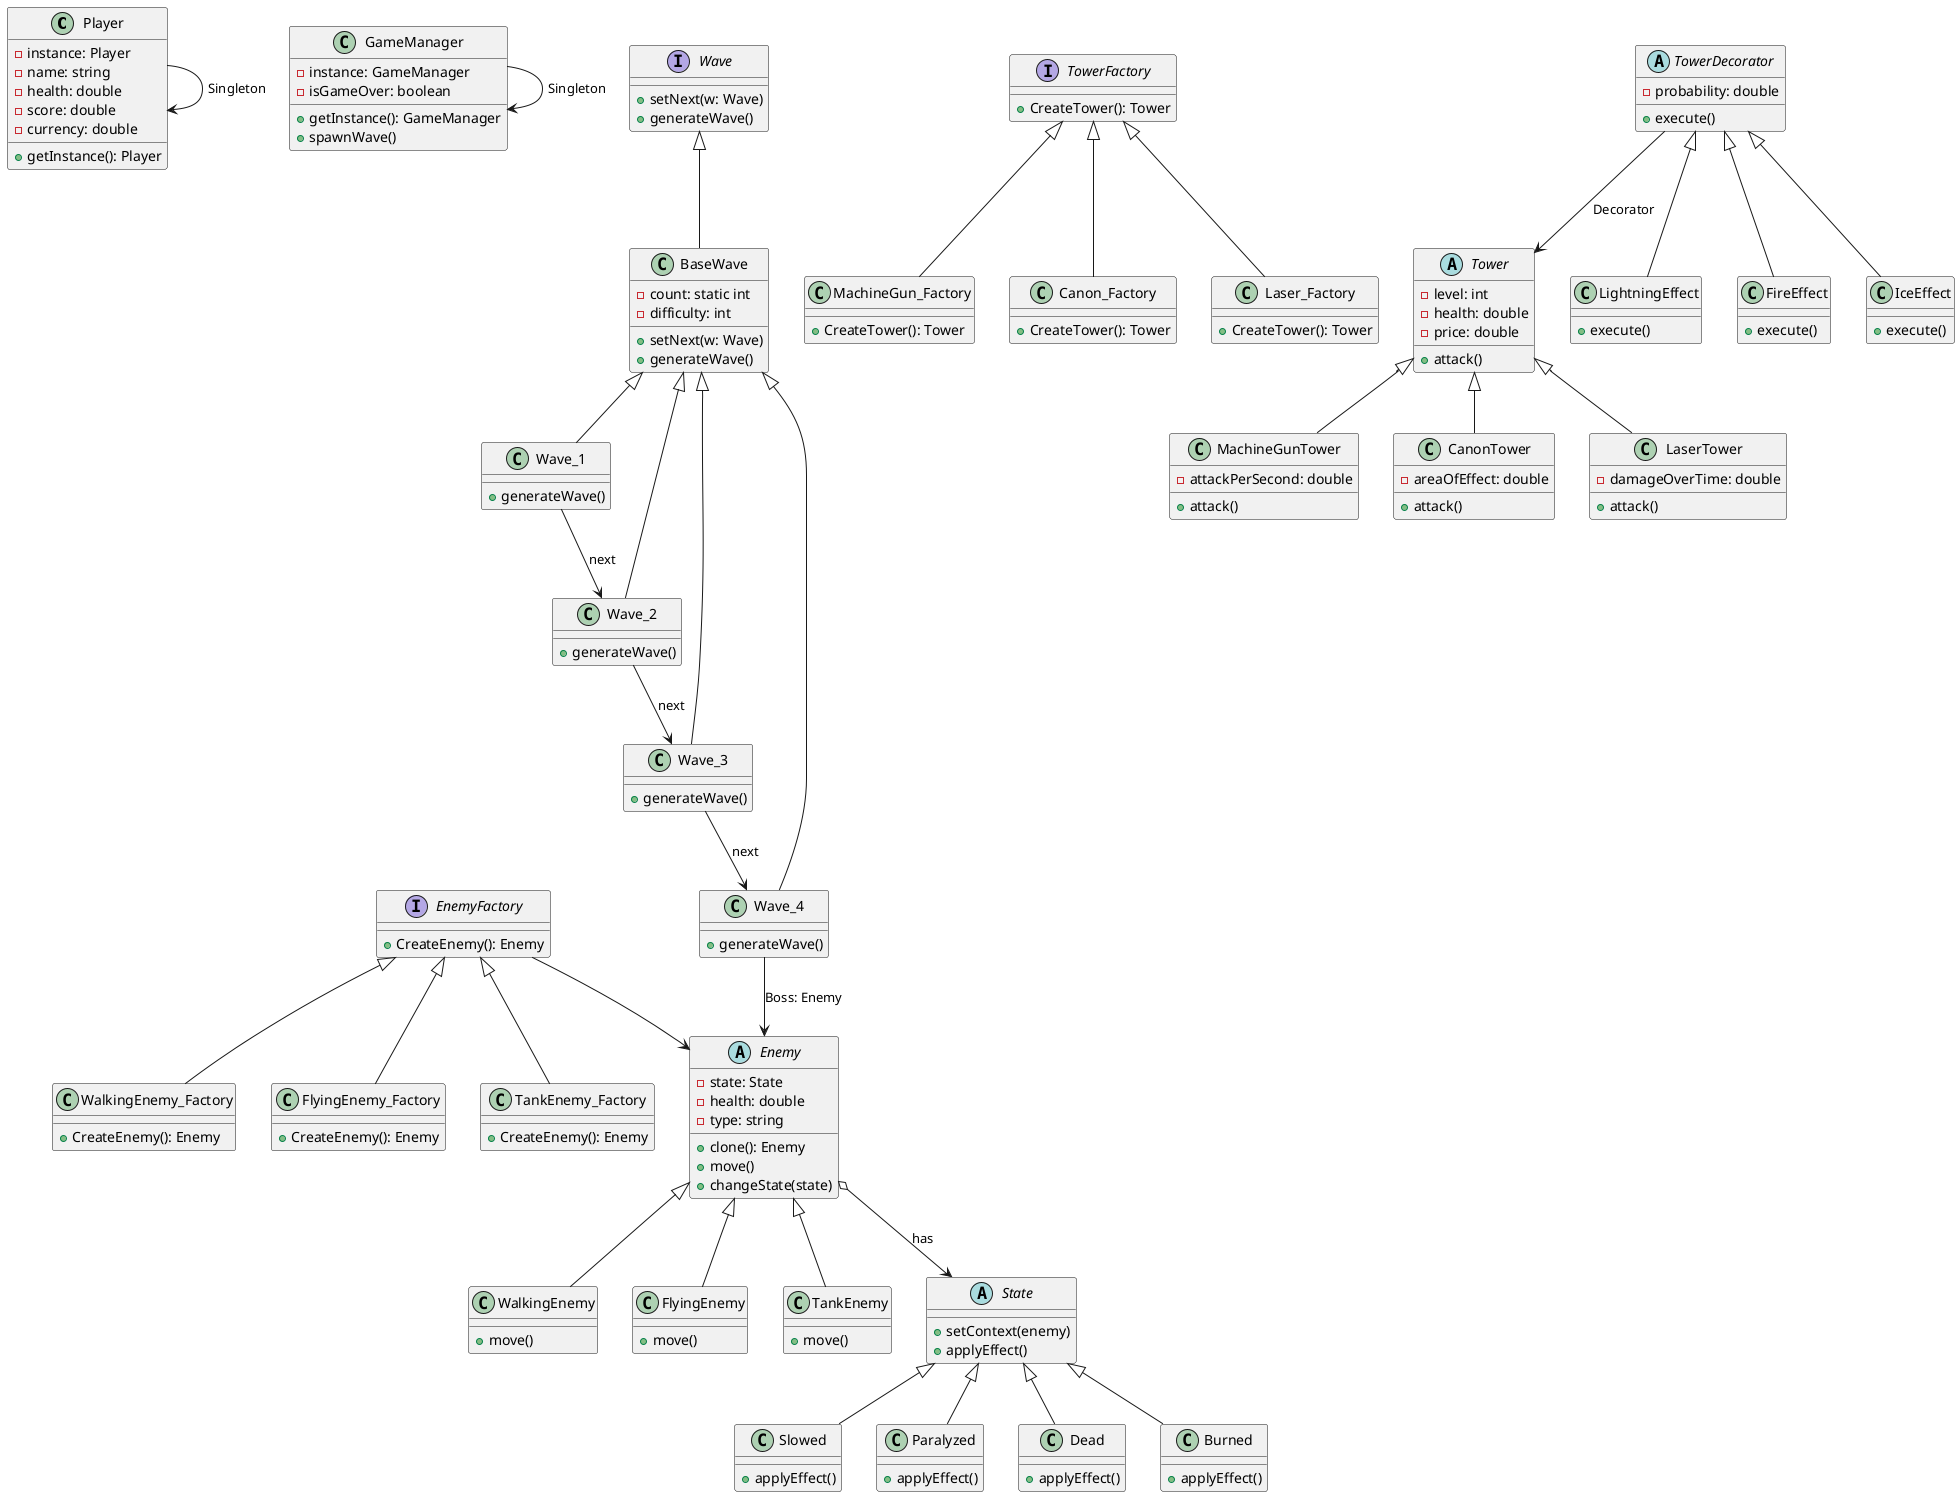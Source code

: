 @startuml
' Singleton Classes
class Player {
  - instance: Player
  - name: string
  - health: double
  - score: double
  - currency: double
  + getInstance(): Player
}

class GameManager {
  - instance: GameManager
  - isGameOver: boolean
  + getInstance(): GameManager
  + spawnWave()
}

Player --> Player : Singleton
GameManager --> GameManager : Singleton

' Enemy Factory
interface EnemyFactory {
  + CreateEnemy(): Enemy
}

class WalkingEnemy_Factory {
  + CreateEnemy(): Enemy
}

class FlyingEnemy_Factory {
  + CreateEnemy(): Enemy
}

class TankEnemy_Factory {
  + CreateEnemy(): Enemy
}

EnemyFactory <|-- WalkingEnemy_Factory
EnemyFactory <|-- FlyingEnemy_Factory
EnemyFactory <|-- TankEnemy_Factory

' Abstract Enemy
abstract class Enemy {
  - state: State
  - health: double
  - type: string
  + clone(): Enemy
  + move()
  + changeState(state)
}

class WalkingEnemy {
  + move()
}

class FlyingEnemy {
  + move()
}

class TankEnemy {
  + move()
}

Enemy <|-- WalkingEnemy
Enemy <|-- FlyingEnemy
Enemy <|-- TankEnemy

EnemyFactory --> Enemy

' Prototype and State
abstract class State {
  + setContext(enemy)
  + applyEffect()
}

class Slowed {
  + applyEffect()
}

class Paralyzed {
  + applyEffect()
}

class Dead {
  + applyEffect()
}

class Burned {
  + applyEffect()
}

State <|-- Slowed
State <|-- Paralyzed
State <|-- Dead
State <|-- Burned

Enemy o--> State : has

' Chain of Responsibility: Wave
interface Wave {
  + setNext(w: Wave)
  + generateWave()
}

class BaseWave {
  - count: static int
  - difficulty: int
  + setNext(w: Wave)
  + generateWave()
}

class Wave_1 {
  + generateWave()
}

class Wave_2 {
  + generateWave()
}

class Wave_3 {
  + generateWave()
}

class Wave_4 {
  + generateWave()
}

BaseWave <|-- Wave_1
BaseWave <|-- Wave_2
BaseWave <|-- Wave_3
BaseWave <|-- Wave_4

Wave <|-- BaseWave
Wave_1 --> Wave_2 : next
Wave_2 --> Wave_3 : next
Wave_3 --> Wave_4 : next

Wave_4 --> Enemy : Boss: Enemy

' Tower Factory
interface TowerFactory {
  + CreateTower(): Tower
}

class MachineGun_Factory {
  + CreateTower(): Tower
}

class Canon_Factory {
  + CreateTower(): Tower
}

class Laser_Factory {
  + CreateTower(): Tower
}

TowerFactory <|-- MachineGun_Factory
TowerFactory <|-- Canon_Factory
TowerFactory <|-- Laser_Factory

' Towers and Decorators
abstract class Tower {
  - level: int
  - health: double
  - price: double
  + attack()
}

class MachineGunTower {
  - attackPerSecond: double
  + attack()
}

class CanonTower {
  - areaOfEffect: double
  + attack()
}

class LaserTower {
  - damageOverTime: double
  + attack()
}

Tower <|-- MachineGunTower
Tower <|-- CanonTower
Tower <|-- LaserTower

abstract class TowerDecorator {
  - probability: double
  + execute()
}

class LightningEffect {
  + execute()
}

class FireEffect {
  + execute()
}

class IceEffect {
  + execute()
}

TowerDecorator <|-- LightningEffect
TowerDecorator <|-- FireEffect
TowerDecorator <|-- IceEffect

TowerDecorator --> Tower : Decorator

@enduml
